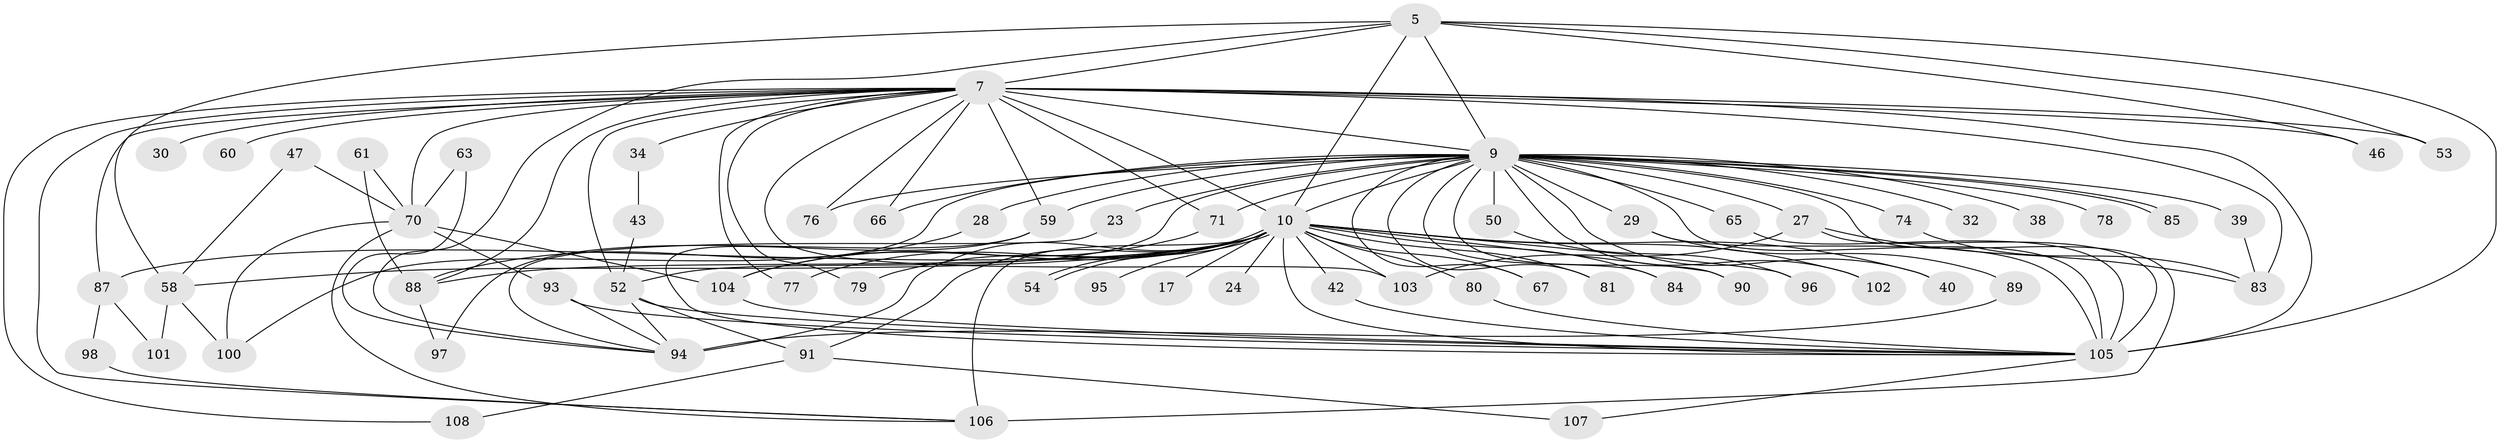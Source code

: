 // original degree distribution, {22: 0.009259259259259259, 13: 0.009259259259259259, 30: 0.018518518518518517, 11: 0.018518518518518517, 16: 0.009259259259259259, 26: 0.009259259259259259, 24: 0.009259259259259259, 31: 0.009259259259259259, 9: 0.009259259259259259, 4: 0.09259259259259259, 3: 0.21296296296296297, 2: 0.5462962962962963, 7: 0.027777777777777776, 5: 0.009259259259259259, 6: 0.009259259259259259}
// Generated by graph-tools (version 1.1) at 2025/48/03/04/25 21:48:30]
// undirected, 64 vertices, 127 edges
graph export_dot {
graph [start="1"]
  node [color=gray90,style=filled];
  5 [super="+4"];
  7 [super="+1"];
  9 [super="+8"];
  10 [super="+3"];
  17;
  23;
  24;
  27 [super="+19"];
  28;
  29 [super="+13"];
  30;
  32;
  34;
  38;
  39;
  40;
  42;
  43;
  46;
  47;
  50 [super="+37"];
  52 [super="+25+35"];
  53;
  54;
  58 [super="+18+45"];
  59 [super="+56+14"];
  60;
  61;
  63;
  65;
  66;
  67;
  70 [super="+36+31"];
  71 [super="+26"];
  74;
  76 [super="+49"];
  77;
  78;
  79;
  80;
  81;
  83 [super="+21"];
  84 [super="+16"];
  85;
  87 [super="+86"];
  88 [super="+69"];
  89;
  90 [super="+51"];
  91;
  93 [super="+72"];
  94 [super="+33+92"];
  95;
  96;
  97;
  98;
  100 [super="+82"];
  101;
  102 [super="+48+99"];
  103 [super="+73"];
  104 [super="+20"];
  105 [super="+68+6"];
  106 [super="+41+62"];
  107;
  108;
  5 -- 7 [weight=4];
  5 -- 9 [weight=4];
  5 -- 10 [weight=4];
  5 -- 46;
  5 -- 53;
  5 -- 58;
  5 -- 105 [weight=4];
  5 -- 94;
  7 -- 9 [weight=4];
  7 -- 10 [weight=4];
  7 -- 30 [weight=2];
  7 -- 34 [weight=2];
  7 -- 46;
  7 -- 53;
  7 -- 60 [weight=2];
  7 -- 76 [weight=2];
  7 -- 77;
  7 -- 108;
  7 -- 66;
  7 -- 70 [weight=3];
  7 -- 71 [weight=2];
  7 -- 79;
  7 -- 103;
  7 -- 106;
  7 -- 87;
  7 -- 88 [weight=2];
  7 -- 52 [weight=3];
  7 -- 105 [weight=4];
  7 -- 59 [weight=2];
  7 -- 83;
  9 -- 10 [weight=4];
  9 -- 28;
  9 -- 38 [weight=2];
  9 -- 50 [weight=3];
  9 -- 65;
  9 -- 74 [weight=2];
  9 -- 78 [weight=2];
  9 -- 81;
  9 -- 85;
  9 -- 85;
  9 -- 90;
  9 -- 76;
  9 -- 66;
  9 -- 67;
  9 -- 71;
  9 -- 84;
  9 -- 23;
  9 -- 27 [weight=2];
  9 -- 29 [weight=2];
  9 -- 32;
  9 -- 100;
  9 -- 39;
  9 -- 40;
  9 -- 105 [weight=5];
  9 -- 52;
  9 -- 102 [weight=2];
  9 -- 59;
  9 -- 106;
  10 -- 17 [weight=2];
  10 -- 54;
  10 -- 54;
  10 -- 58 [weight=3];
  10 -- 67;
  10 -- 77;
  10 -- 81;
  10 -- 84 [weight=2];
  10 -- 95 [weight=2];
  10 -- 96;
  10 -- 106 [weight=3];
  10 -- 79;
  10 -- 80;
  10 -- 87 [weight=4];
  10 -- 24;
  10 -- 88 [weight=2];
  10 -- 90 [weight=2];
  10 -- 91;
  10 -- 94 [weight=4];
  10 -- 40;
  10 -- 42;
  10 -- 102 [weight=2];
  10 -- 105 [weight=5];
  10 -- 103;
  10 -- 104;
  23 -- 94;
  27 -- 105;
  27 -- 103;
  27 -- 83;
  28 -- 88;
  29 -- 89;
  29 -- 105;
  34 -- 43;
  39 -- 83;
  42 -- 105;
  43 -- 52;
  47 -- 58;
  47 -- 70;
  50 -- 96;
  52 -- 91;
  52 -- 94;
  52 -- 105;
  58 -- 101;
  58 -- 100;
  59 -- 97;
  59 -- 105;
  61 -- 88;
  61 -- 70;
  63 -- 94;
  63 -- 70;
  65 -- 105;
  70 -- 93;
  70 -- 100;
  70 -- 104;
  70 -- 106;
  71 -- 104;
  74 -- 83;
  80 -- 105;
  87 -- 98;
  87 -- 101;
  88 -- 97;
  89 -- 94;
  91 -- 107;
  91 -- 108;
  93 -- 94;
  93 -- 105;
  98 -- 106;
  104 -- 105;
  105 -- 107;
}
